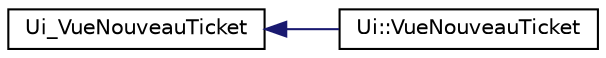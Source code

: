 digraph "Graphical Class Hierarchy"
{
 // LATEX_PDF_SIZE
  edge [fontname="Helvetica",fontsize="10",labelfontname="Helvetica",labelfontsize="10"];
  node [fontname="Helvetica",fontsize="10",shape=record];
  rankdir="LR";
  Node0 [label="Ui_VueNouveauTicket",height=0.2,width=0.4,color="black", fillcolor="white", style="filled",URL="$classUi__VueNouveauTicket.html",tooltip=" "];
  Node0 -> Node1 [dir="back",color="midnightblue",fontsize="10",style="solid",fontname="Helvetica"];
  Node1 [label="Ui::VueNouveauTicket",height=0.2,width=0.4,color="black", fillcolor="white", style="filled",URL="$classUi_1_1VueNouveauTicket.html",tooltip=" "];
}
